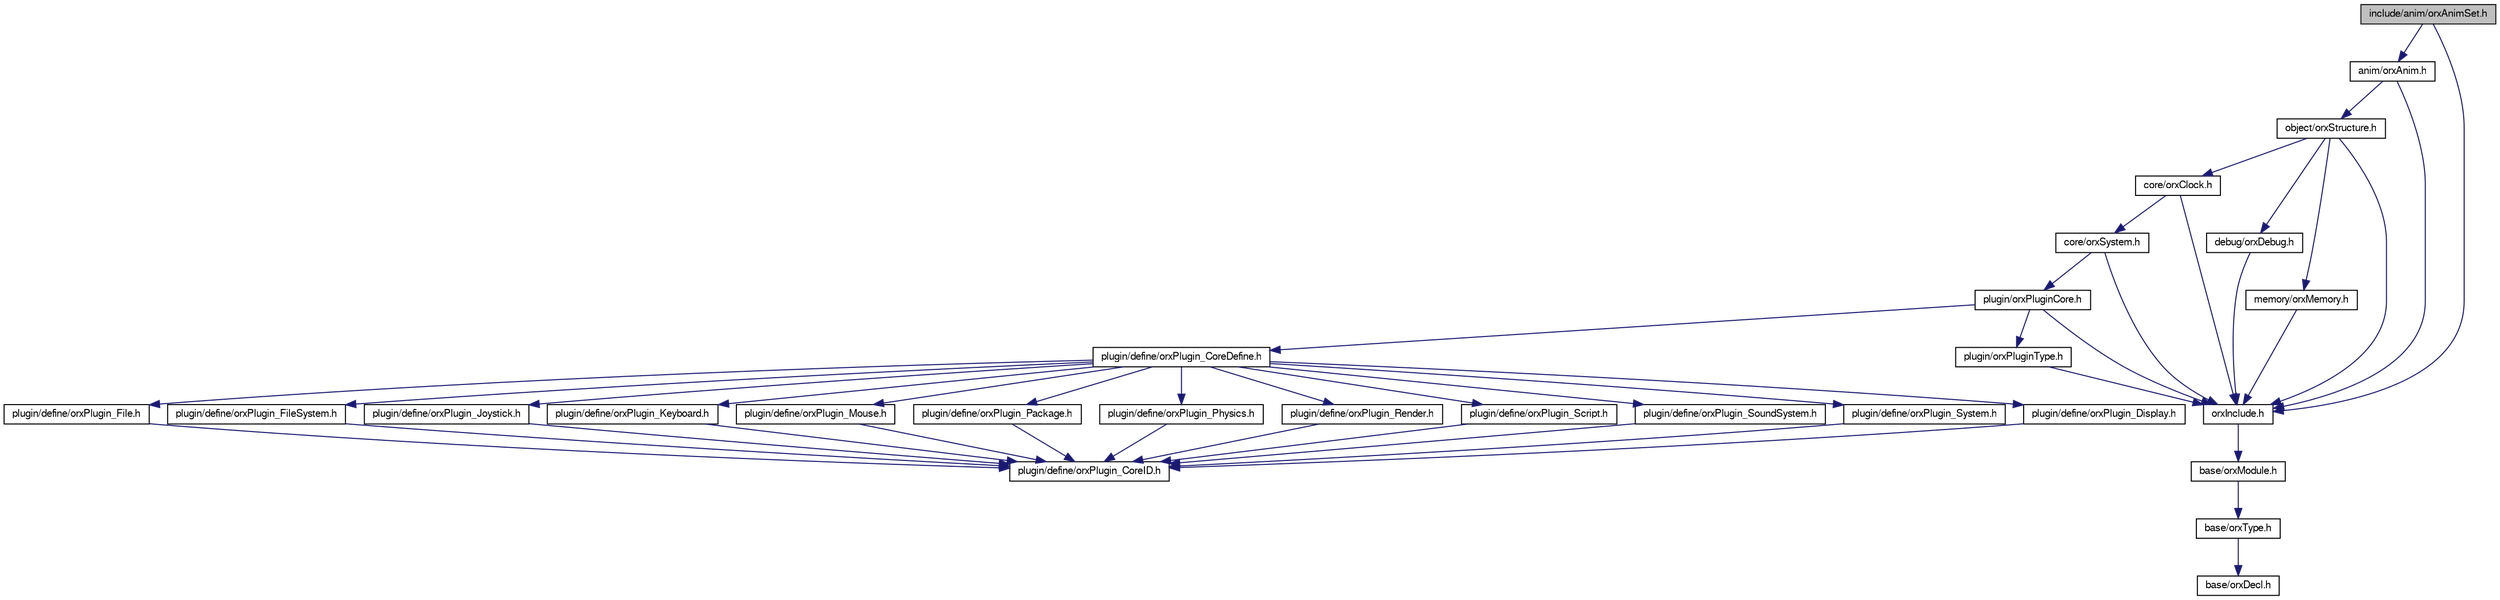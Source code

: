 digraph G
{
  bgcolor="transparent";
  edge [fontname="FreeSans",fontsize=10,labelfontname="FreeSans",labelfontsize=10];
  node [fontname="FreeSans",fontsize=10,shape=record];
  Node1 [label="include/anim/orxAnimSet.h",height=0.2,width=0.4,color="black", fillcolor="grey75", style="filled" fontcolor="black"];
  Node1 -> Node2 [color="midnightblue",fontsize=10,style="solid",fontname="FreeSans"];
  Node2 [label="orxInclude.h",height=0.2,width=0.4,color="black",URL="$orx_include_8h.html"];
  Node2 -> Node3 [color="midnightblue",fontsize=10,style="solid",fontname="FreeSans"];
  Node3 [label="base/orxModule.h",height=0.2,width=0.4,color="black",URL="$orx_module_8h.html"];
  Node3 -> Node4 [color="midnightblue",fontsize=10,style="solid",fontname="FreeSans"];
  Node4 [label="base/orxType.h",height=0.2,width=0.4,color="black",URL="$orx_type_8h.html"];
  Node4 -> Node5 [color="midnightblue",fontsize=10,style="solid",fontname="FreeSans"];
  Node5 [label="base/orxDecl.h",height=0.2,width=0.4,color="black",URL="$orx_decl_8h.html"];
  Node1 -> Node6 [color="midnightblue",fontsize=10,style="solid",fontname="FreeSans"];
  Node6 [label="anim/orxAnim.h",height=0.2,width=0.4,color="black",URL="$orx_anim_8h.html"];
  Node6 -> Node2 [color="midnightblue",fontsize=10,style="solid",fontname="FreeSans"];
  Node6 -> Node7 [color="midnightblue",fontsize=10,style="solid",fontname="FreeSans"];
  Node7 [label="object/orxStructure.h",height=0.2,width=0.4,color="black",URL="$orx_structure_8h.html"];
  Node7 -> Node2 [color="midnightblue",fontsize=10,style="solid",fontname="FreeSans"];
  Node7 -> Node8 [color="midnightblue",fontsize=10,style="solid",fontname="FreeSans"];
  Node8 [label="core/orxClock.h",height=0.2,width=0.4,color="black",URL="$orx_clock_8h.html"];
  Node8 -> Node2 [color="midnightblue",fontsize=10,style="solid",fontname="FreeSans"];
  Node8 -> Node9 [color="midnightblue",fontsize=10,style="solid",fontname="FreeSans"];
  Node9 [label="core/orxSystem.h",height=0.2,width=0.4,color="black",URL="$orx_system_8h.html"];
  Node9 -> Node2 [color="midnightblue",fontsize=10,style="solid",fontname="FreeSans"];
  Node9 -> Node10 [color="midnightblue",fontsize=10,style="solid",fontname="FreeSans"];
  Node10 [label="plugin/orxPluginCore.h",height=0.2,width=0.4,color="black",URL="$orx_plugin_core_8h.html"];
  Node10 -> Node2 [color="midnightblue",fontsize=10,style="solid",fontname="FreeSans"];
  Node10 -> Node11 [color="midnightblue",fontsize=10,style="solid",fontname="FreeSans"];
  Node11 [label="plugin/orxPluginType.h",height=0.2,width=0.4,color="black",URL="$orx_plugin_type_8h.html"];
  Node11 -> Node2 [color="midnightblue",fontsize=10,style="solid",fontname="FreeSans"];
  Node10 -> Node12 [color="midnightblue",fontsize=10,style="solid",fontname="FreeSans"];
  Node12 [label="plugin/define/orxPlugin_CoreDefine.h",height=0.2,width=0.4,color="black",URL="$orx_plugin___core_define_8h.html"];
  Node12 -> Node13 [color="midnightblue",fontsize=10,style="solid",fontname="FreeSans"];
  Node13 [label="plugin/define/orxPlugin_Display.h",height=0.2,width=0.4,color="black",URL="$orx_plugin___display_8h.html"];
  Node13 -> Node14 [color="midnightblue",fontsize=10,style="solid",fontname="FreeSans"];
  Node14 [label="plugin/define/orxPlugin_CoreID.h",height=0.2,width=0.4,color="black",URL="$orx_plugin___core_i_d_8h.html"];
  Node12 -> Node15 [color="midnightblue",fontsize=10,style="solid",fontname="FreeSans"];
  Node15 [label="plugin/define/orxPlugin_File.h",height=0.2,width=0.4,color="black",URL="$orx_plugin___file_8h.html"];
  Node15 -> Node14 [color="midnightblue",fontsize=10,style="solid",fontname="FreeSans"];
  Node12 -> Node16 [color="midnightblue",fontsize=10,style="solid",fontname="FreeSans"];
  Node16 [label="plugin/define/orxPlugin_FileSystem.h",height=0.2,width=0.4,color="black",URL="$orx_plugin___file_system_8h.html"];
  Node16 -> Node14 [color="midnightblue",fontsize=10,style="solid",fontname="FreeSans"];
  Node12 -> Node17 [color="midnightblue",fontsize=10,style="solid",fontname="FreeSans"];
  Node17 [label="plugin/define/orxPlugin_Joystick.h",height=0.2,width=0.4,color="black",URL="$orx_plugin___joystick_8h.html"];
  Node17 -> Node14 [color="midnightblue",fontsize=10,style="solid",fontname="FreeSans"];
  Node12 -> Node18 [color="midnightblue",fontsize=10,style="solid",fontname="FreeSans"];
  Node18 [label="plugin/define/orxPlugin_Keyboard.h",height=0.2,width=0.4,color="black",URL="$orx_plugin___keyboard_8h.html"];
  Node18 -> Node14 [color="midnightblue",fontsize=10,style="solid",fontname="FreeSans"];
  Node12 -> Node19 [color="midnightblue",fontsize=10,style="solid",fontname="FreeSans"];
  Node19 [label="plugin/define/orxPlugin_Mouse.h",height=0.2,width=0.4,color="black",URL="$orx_plugin___mouse_8h.html"];
  Node19 -> Node14 [color="midnightblue",fontsize=10,style="solid",fontname="FreeSans"];
  Node12 -> Node20 [color="midnightblue",fontsize=10,style="solid",fontname="FreeSans"];
  Node20 [label="plugin/define/orxPlugin_Package.h",height=0.2,width=0.4,color="black",URL="$orx_plugin___package_8h.html"];
  Node20 -> Node14 [color="midnightblue",fontsize=10,style="solid",fontname="FreeSans"];
  Node12 -> Node21 [color="midnightblue",fontsize=10,style="solid",fontname="FreeSans"];
  Node21 [label="plugin/define/orxPlugin_Physics.h",height=0.2,width=0.4,color="black",URL="$orx_plugin___physics_8h.html"];
  Node21 -> Node14 [color="midnightblue",fontsize=10,style="solid",fontname="FreeSans"];
  Node12 -> Node22 [color="midnightblue",fontsize=10,style="solid",fontname="FreeSans"];
  Node22 [label="plugin/define/orxPlugin_Render.h",height=0.2,width=0.4,color="black",URL="$orx_plugin___render_8h.html"];
  Node22 -> Node14 [color="midnightblue",fontsize=10,style="solid",fontname="FreeSans"];
  Node12 -> Node23 [color="midnightblue",fontsize=10,style="solid",fontname="FreeSans"];
  Node23 [label="plugin/define/orxPlugin_Script.h",height=0.2,width=0.4,color="black",URL="$orx_plugin___script_8h.html"];
  Node23 -> Node14 [color="midnightblue",fontsize=10,style="solid",fontname="FreeSans"];
  Node12 -> Node24 [color="midnightblue",fontsize=10,style="solid",fontname="FreeSans"];
  Node24 [label="plugin/define/orxPlugin_SoundSystem.h",height=0.2,width=0.4,color="black",URL="$orx_plugin___sound_system_8h.html"];
  Node24 -> Node14 [color="midnightblue",fontsize=10,style="solid",fontname="FreeSans"];
  Node12 -> Node25 [color="midnightblue",fontsize=10,style="solid",fontname="FreeSans"];
  Node25 [label="plugin/define/orxPlugin_System.h",height=0.2,width=0.4,color="black",URL="$orx_plugin___system_8h.html"];
  Node25 -> Node14 [color="midnightblue",fontsize=10,style="solid",fontname="FreeSans"];
  Node7 -> Node26 [color="midnightblue",fontsize=10,style="solid",fontname="FreeSans"];
  Node26 [label="debug/orxDebug.h",height=0.2,width=0.4,color="black",URL="$orx_debug_8h.html"];
  Node26 -> Node2 [color="midnightblue",fontsize=10,style="solid",fontname="FreeSans"];
  Node7 -> Node27 [color="midnightblue",fontsize=10,style="solid",fontname="FreeSans"];
  Node27 [label="memory/orxMemory.h",height=0.2,width=0.4,color="black",URL="$orx_memory_8h.html"];
  Node27 -> Node2 [color="midnightblue",fontsize=10,style="solid",fontname="FreeSans"];
}
